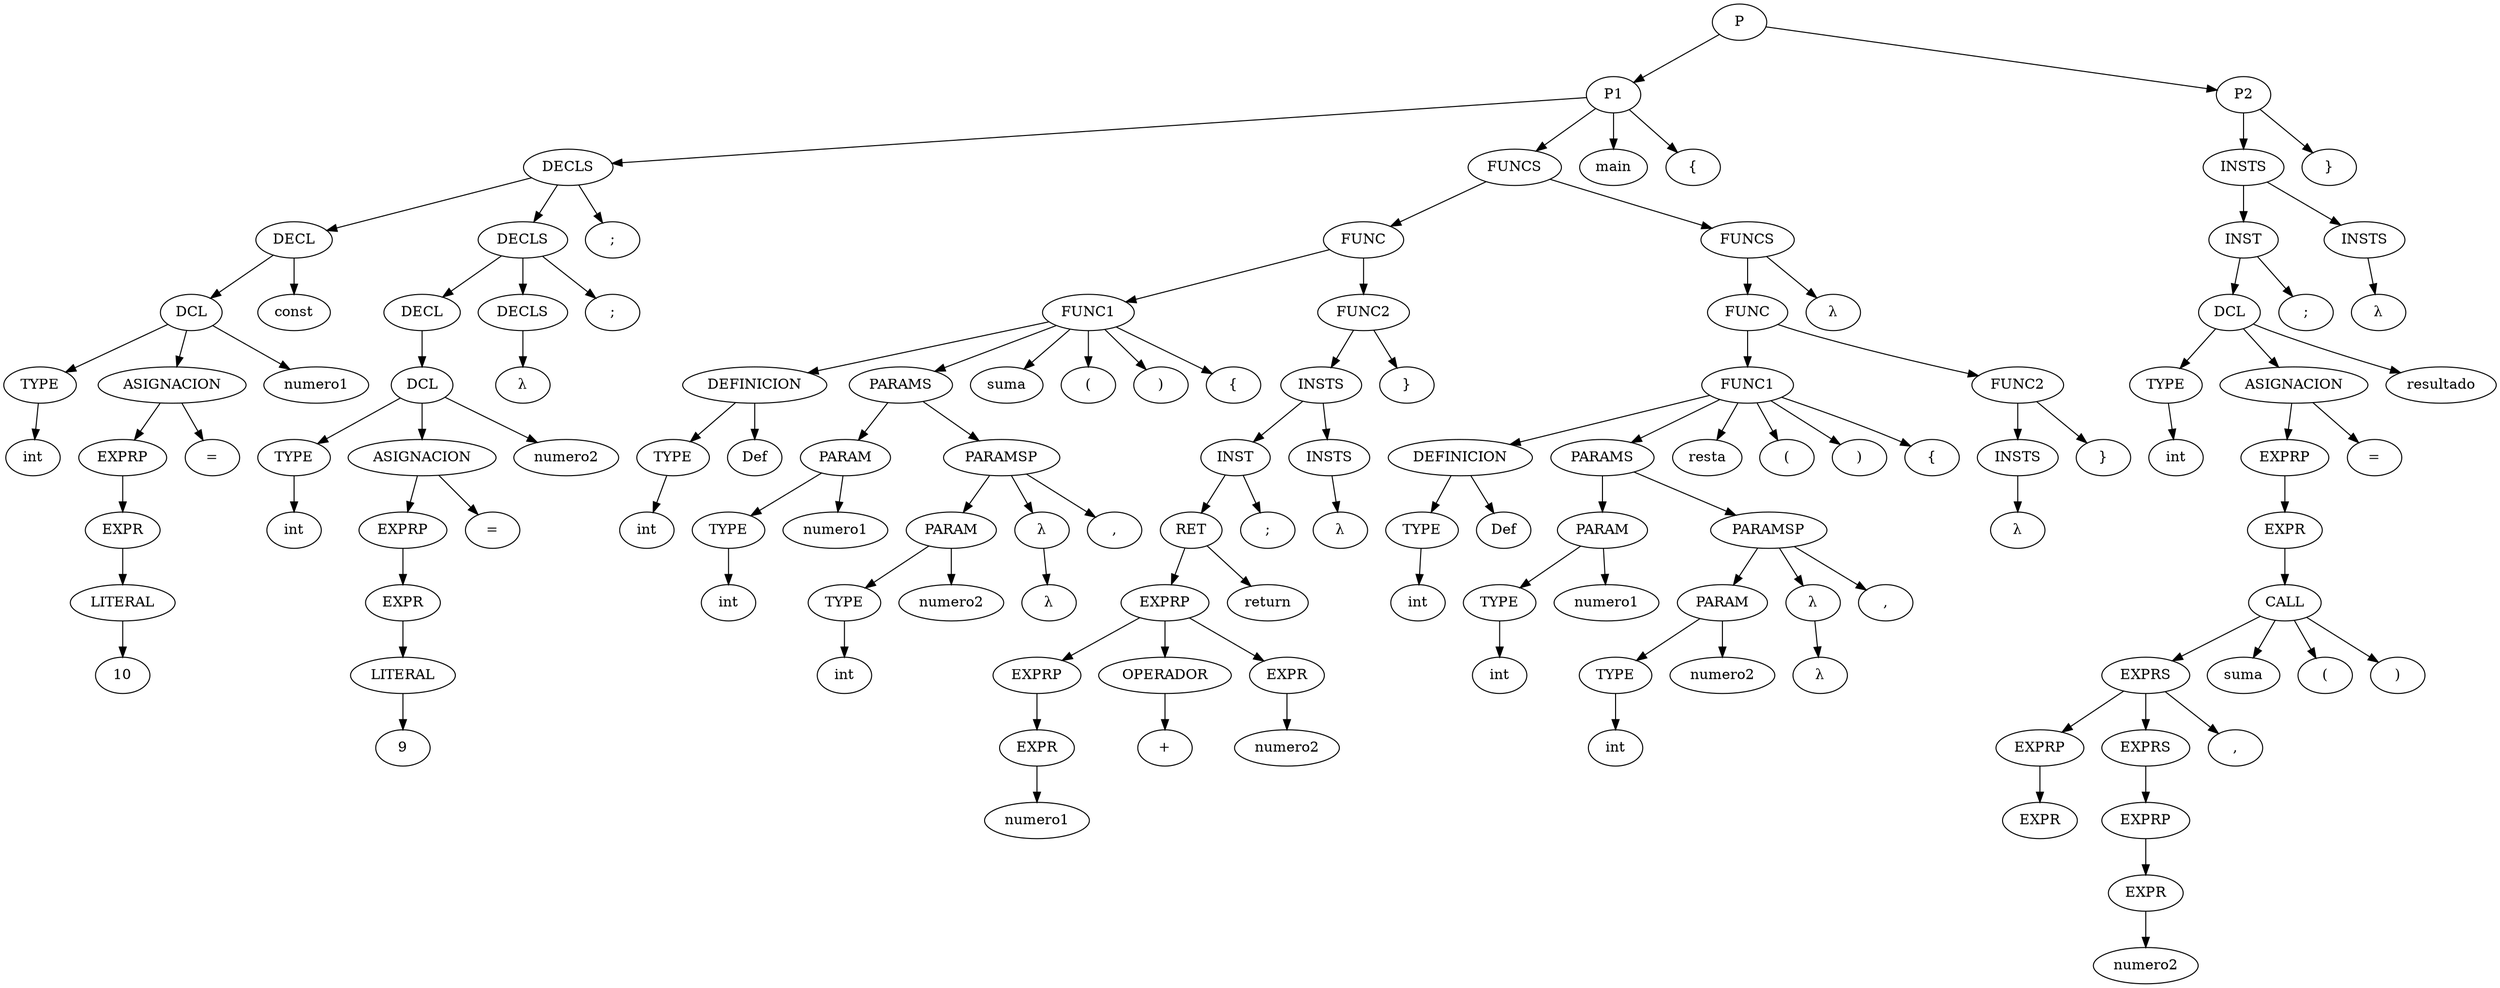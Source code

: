 strict digraph G {
  s5069 [ label="TYPE" ];
  s5070 [ label="int" ];
  s5071 [ label="LITERAL" ];
  s5072 [ label="10" ];
  s5073 [ label="EXPR" ];
  s5074 [ label="EXPRP" ];
  s5075 [ label="ASIGNACION" ];
  s5076 [ label="=" ];
  s5077 [ label="DCL" ];
  s5078 [ label="numero1" ];
  s5079 [ label="DECL" ];
  s5080 [ label="const" ];
  s5081 [ label="TYPE" ];
  s5082 [ label="int" ];
  s5083 [ label="LITERAL" ];
  s5084 [ label="9" ];
  s5085 [ label="EXPR" ];
  s5086 [ label="EXPRP" ];
  s5087 [ label="ASIGNACION" ];
  s5088 [ label="=" ];
  s5089 [ label="DCL" ];
  s5090 [ label="numero2" ];
  s5091 [ label="DECL" ];
  s5092 [ label="DECLS" ];
  s5093 [ label="λ" ];
  s5094 [ label="DECLS" ];
  s5095 [ label=";" ];
  s5096 [ label="DECLS" ];
  s5097 [ label=";" ];
  s5098 [ label="TYPE" ];
  s5099 [ label="int" ];
  s5100 [ label="DEFINICION" ];
  s5101 [ label="Def" ];
  s5102 [ label="TYPE" ];
  s5103 [ label="int" ];
  s5104 [ label="PARAM" ];
  s5105 [ label="numero1" ];
  s5106 [ label="TYPE" ];
  s5107 [ label="int" ];
  s5108 [ label="PARAM" ];
  s5109 [ label="numero2" ];
  s5110 [ label="λ" ];
  s5111 [ label="λ" ];
  s5112 [ label="PARAMSP" ];
  s5113 [ label="," ];
  s5114 [ label="PARAMS" ];
  s5115 [ label="FUNC1" ];
  s5116 [ label="suma" ];
  s5117 [ label="(" ];
  s5118 [ label=")" ];
  s5119 [ label="{" ];
  s5120 [ label="EXPR" ];
  s5121 [ label="numero1" ];
  s5122 [ label="EXPRP" ];
  s5123 [ label="OPERADOR" ];
  s5124 [ label="+" ];
  s5125 [ label="EXPR" ];
  s5126 [ label="numero2" ];
  s5127 [ label="EXPRP" ];
  s5128 [ label="RET" ];
  s5129 [ label="return" ];
  s5130 [ label="INST" ];
  s5131 [ label=";" ];
  s5132 [ label="INSTS" ];
  s5133 [ label="λ" ];
  s5134 [ label="INSTS" ];
  s5135 [ label="FUNC2" ];
  s5136 [ label="}" ];
  s5137 [ label="FUNC" ];
  s5138 [ label="TYPE" ];
  s5139 [ label="int" ];
  s5140 [ label="DEFINICION" ];
  s5141 [ label="Def" ];
  s5142 [ label="TYPE" ];
  s5143 [ label="int" ];
  s5144 [ label="PARAM" ];
  s5145 [ label="numero1" ];
  s5146 [ label="TYPE" ];
  s5147 [ label="int" ];
  s5148 [ label="PARAM" ];
  s5149 [ label="numero2" ];
  s5150 [ label="λ" ];
  s5151 [ label="λ" ];
  s5152 [ label="PARAMSP" ];
  s5153 [ label="," ];
  s5154 [ label="PARAMS" ];
  s5155 [ label="FUNC1" ];
  s5156 [ label="resta" ];
  s5157 [ label="(" ];
  s5158 [ label=")" ];
  s5159 [ label="{" ];
  s5160 [ label="INSTS" ];
  s5161 [ label="λ" ];
  s5162 [ label="FUNC2" ];
  s5163 [ label="}" ];
  s5164 [ label="FUNC" ];
  s5165 [ label="λ" ];
  s5166 [ label="FUNCS" ];
  s5167 [ label="FUNCS" ];
  s5168 [ label="P1" ];
  s5169 [ label="main" ];
  s5170 [ label="{" ];
  s5171 [ label="TYPE" ];
  s5172 [ label="int" ];
  s5173 [ label="EXPR" ];
  s5174 [ label="EXPRP" ];
  s5175 [ label="EXPR" ];
  s5176 [ label="numero2" ];
  s5177 [ label="EXPRP" ];
  s5178 [ label="EXPRS" ];
  s5179 [ label="EXPRS" ];
  s5180 [ label="," ];
  s5181 [ label="CALL" ];
  s5182 [ label="suma" ];
  s5183 [ label="(" ];
  s5184 [ label=")" ];
  s5185 [ label="EXPR" ];
  s5186 [ label="EXPRP" ];
  s5187 [ label="ASIGNACION" ];
  s5188 [ label="=" ];
  s5189 [ label="DCL" ];
  s5190 [ label="resultado" ];
  s5191 [ label="INST" ];
  s5192 [ label=";" ];
  s5193 [ label="INSTS" ];
  s5194 [ label="λ" ];
  s5195 [ label="INSTS" ];
  s5196 [ label="P2" ];
  s5197 [ label="}" ];
  s5198 [ label="P" ];
  s5069 -> s5070;
  s5071 -> s5072;
  s5073 -> s5071;
  s5074 -> s5073;
  s5075 -> s5076;
  s5075 -> s5074;
  s5077 -> s5069;
  s5077 -> s5078;
  s5077 -> s5075;
  s5079 -> s5080;
  s5079 -> s5077;
  s5081 -> s5082;
  s5083 -> s5084;
  s5085 -> s5083;
  s5086 -> s5085;
  s5087 -> s5088;
  s5087 -> s5086;
  s5089 -> s5081;
  s5089 -> s5090;
  s5089 -> s5087;
  s5091 -> s5089;
  s5092 -> s5093;
  s5094 -> s5091;
  s5094 -> s5095;
  s5094 -> s5092;
  s5096 -> s5079;
  s5096 -> s5097;
  s5096 -> s5094;
  s5098 -> s5099;
  s5100 -> s5101;
  s5100 -> s5098;
  s5102 -> s5103;
  s5104 -> s5102;
  s5104 -> s5105;
  s5106 -> s5107;
  s5108 -> s5106;
  s5108 -> s5109;
  s5110 -> s5111;
  s5112 -> s5113;
  s5112 -> s5108;
  s5112 -> s5110;
  s5114 -> s5104;
  s5114 -> s5112;
  s5115 -> s5100;
  s5115 -> s5116;
  s5115 -> s5117;
  s5115 -> s5114;
  s5115 -> s5118;
  s5115 -> s5119;
  s5120 -> s5121;
  s5122 -> s5120;
  s5123 -> s5124;
  s5125 -> s5126;
  s5127 -> s5122;
  s5127 -> s5123;
  s5127 -> s5125;
  s5128 -> s5129;
  s5128 -> s5127;
  s5130 -> s5128;
  s5130 -> s5131;
  s5132 -> s5133;
  s5134 -> s5130;
  s5134 -> s5132;
  s5135 -> s5134;
  s5135 -> s5136;
  s5137 -> s5115;
  s5137 -> s5135;
  s5138 -> s5139;
  s5140 -> s5141;
  s5140 -> s5138;
  s5142 -> s5143;
  s5144 -> s5142;
  s5144 -> s5145;
  s5146 -> s5147;
  s5148 -> s5146;
  s5148 -> s5149;
  s5150 -> s5151;
  s5152 -> s5153;
  s5152 -> s5148;
  s5152 -> s5150;
  s5154 -> s5144;
  s5154 -> s5152;
  s5155 -> s5140;
  s5155 -> s5156;
  s5155 -> s5157;
  s5155 -> s5154;
  s5155 -> s5158;
  s5155 -> s5159;
  s5160 -> s5161;
  s5162 -> s5160;
  s5162 -> s5163;
  s5164 -> s5155;
  s5164 -> s5162;
  s5166 -> s5164;
  s5166 -> s5165;
  s5167 -> s5137;
  s5167 -> s5166;
  s5168 -> s5096;
  s5168 -> s5167;
  s5168 -> s5169;
  s5168 -> s5170;
  s5171 -> s5172;
  s5174 -> s5173;
  s5175 -> s5176;
  s5177 -> s5175;
  s5178 -> s5177;
  s5179 -> s5174;
  s5179 -> s5180;
  s5179 -> s5178;
  s5181 -> s5182;
  s5181 -> s5183;
  s5181 -> s5179;
  s5181 -> s5184;
  s5185 -> s5181;
  s5186 -> s5185;
  s5187 -> s5188;
  s5187 -> s5186;
  s5189 -> s5171;
  s5189 -> s5190;
  s5189 -> s5187;
  s5191 -> s5189;
  s5191 -> s5192;
  s5193 -> s5194;
  s5195 -> s5191;
  s5195 -> s5193;
  s5196 -> s5195;
  s5196 -> s5197;
  s5198 -> s5168;
  s5198 -> s5196;
}
